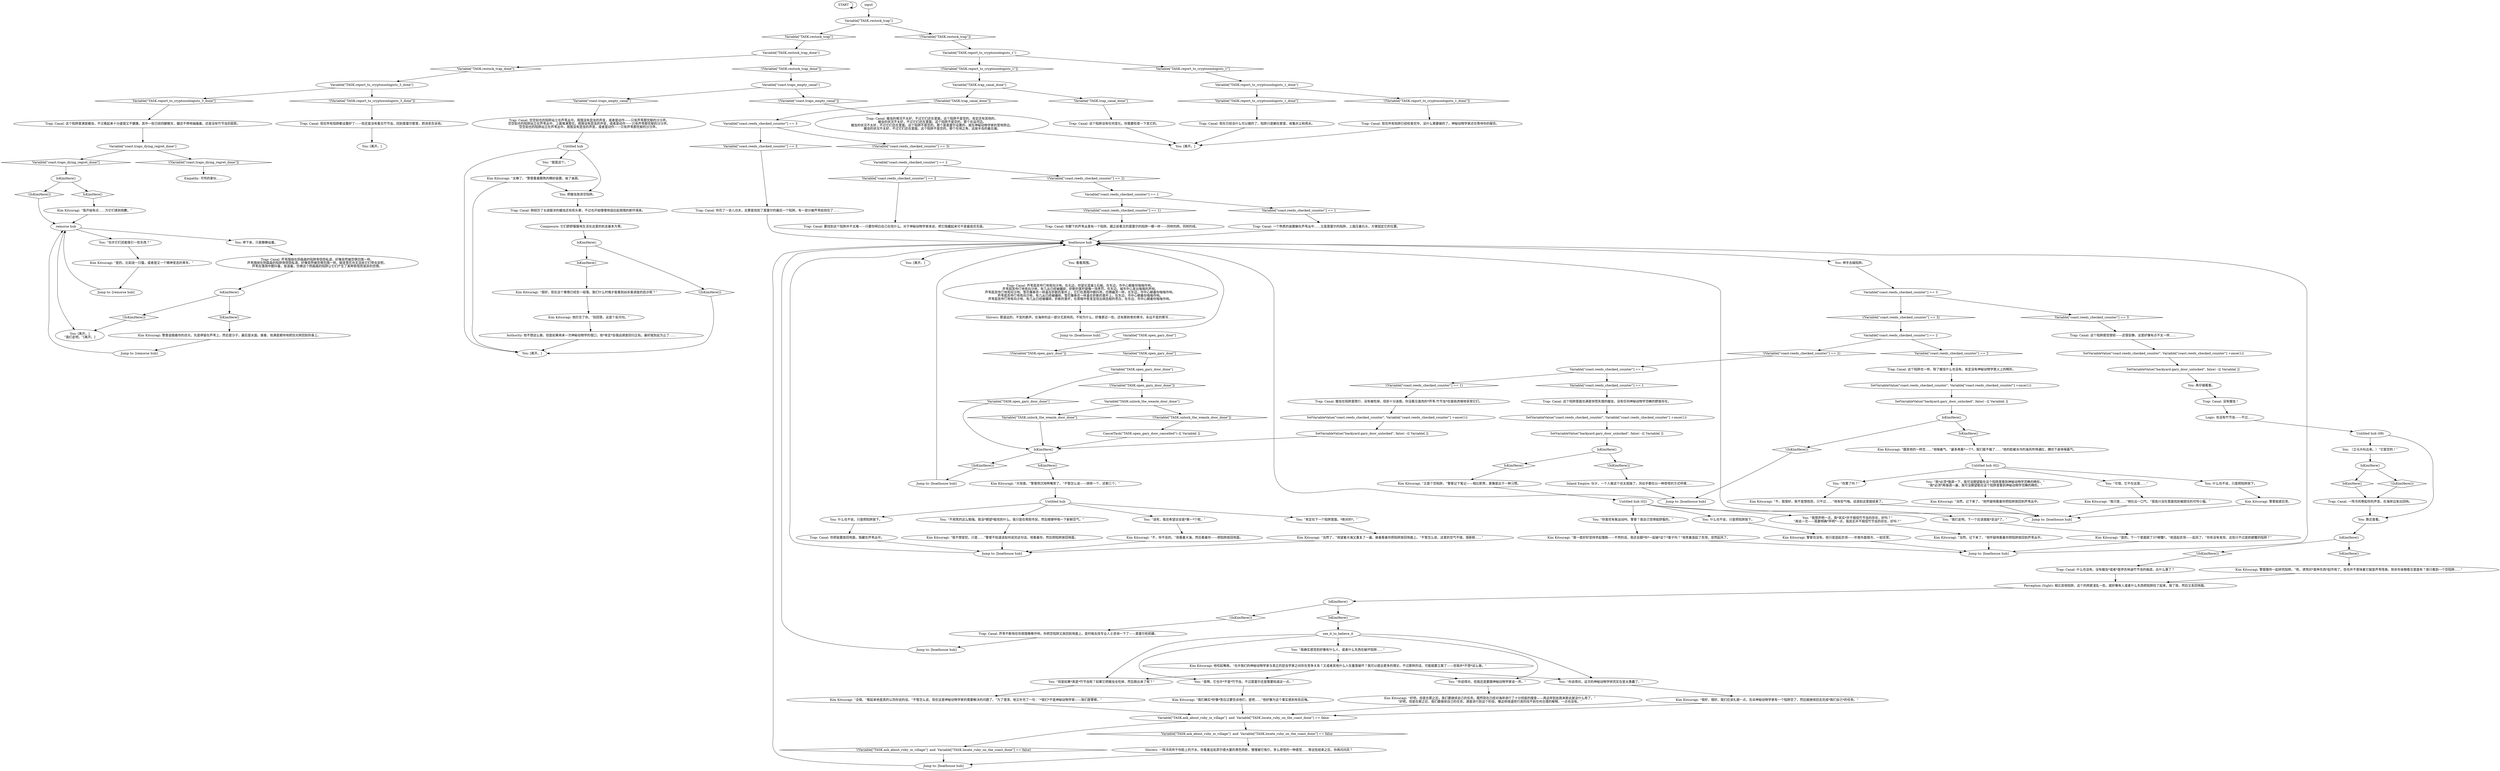 # COAST ORB / reeds near sunken car
# These reeds are near your sunken car. The interactable reeds you can search when Morell tells you to check the phasmid traps. There are traps in these reeds.
# ==================================================
digraph G {
	  0 [label="START"];
	  1 [label="input"];
	  2 [label="Kim Kitsuragi: 警督追随着你的目光，先是停留在芦苇上，然后是沙子，最后是水面。接着，他满是期待地把目光转回到你身上。"];
	  3 [label="Jump to: [remorse hub]"];
	  4 [label="You: “也许它们还能吸引一些东西？”"];
	  5 [label="You: 把蝗虫放进空陷阱。"];
	  6 [label="You: “就是这个。”"];
	  7 [label="Jump to: [boathouse hub]"];
	  8 [label="Kim Kitsuragi: 警督跟你一起研究陷阱。“呃，诱饵对*某种东西*起作用了。但也并不意味着它就是芦苇怪兽。除非你亲眼看见里面有？我只看到一个空陷阱……”"];
	  9 [label="You: 靠近查看。"];
	  10 [label="You: “肯定在下一个陷阱里面。*绝对的*。”"];
	  11 [label="You: “你说得对。这次的神秘动物学研究实在是太愚蠢了。”"];
	  12 [label="Kim Kitsuragi: “是的。下一个里面困了只*螃蟹*。”他竖起衣领——起风了。“你有没有发现，这些只不过是抓螃蟹的陷阱？”"];
	  13 [label="You: 停下来，只是静静站着。"];
	  14 [label="Trap: Canal: 这个陷阱也一样，除了蝗虫什么也没有。肯定没有神秘动物学意义上的畸形。"];
	  15 [label="Kim Kitsuragi: 他拦住了你。“别回答。这是个反问句。”"];
	  16 [label="Trap: Canal: 要找到这个陷阱并不太难——只要你明白自己在找什么。对于神秘动物学家来说，把它隐藏起来可不是最高优先级。"];
	  17 [label="Trap: Canal: 你脚下的芦苇丛里有一个陷阱。跟之前看见的莫雷尔的陷阱一模一样——同样的网，同样的线。"];
	  18 [label="Kim Kitsuragi: “我只是……”他吐出一口气。“很高兴没在里面找到被困住的可怜小猫。”"];
	  19 [label="Trap: Canal: 这个陷阱没有任何变化。你需要检查一下其它的。"];
	  20 [label="You: 再仔细看看。"];
	  21 [label="Untitled hub (08)"];
	  22 [label="Perception (Sight): 相比其他陷阱，这个的网更凌乱一些。就好像有人或者什么东西把陷阱捡了起来，摇了摇，然后又丢回地面。"];
	  23 [label="You: “但是如果*真是*竹节虫呢？如果它把蝗虫全吃掉，然后跑出来了呢？”"];
	  24 [label="Kim Kitsuragi: “当然。记下来了。”他怀疑地看着你把陷阱放回到芦苇丛中。"];
	  25 [label="You: “你喜欢有氧运动吗，警督？我自己觉得挺舒服的。”"];
	  26 [label="Jump to: [boathouse hub]"];
	  27 [label="IsKimHere()"];
	  28 [label="IsKimHere()", shape=diamond];
	  29 [label="!(IsKimHere())", shape=diamond];
	  30 [label="Trap: Canal: 芦苇围绕在阴森森的陷阱旁窃窃私语，好像突然被恐惧包围一样。\n芦苇围绕在阴森森的陷阱旁窃窃私语，好像突然被恐惧包围一样。就连雪花也无法给它们带去安慰。\n芦苇在落雨中颤抖着，低语着。仿佛这个阴森森的陷阱让它们产生了某种奇怪而诡异的恐惧。"];
	  31 [label="Kim Kitsuragi: 警督挺直后背。"];
	  32 [label="Kim Kitsuragi: “不，你不会的。”他看着大海，然后看着你——把陷阱放回地面。"];
	  33 [label="Trap: Canal: 蝗虫的情况不太好，不过它们还在里面。这个陷阱不是空的。肯定还有其他的。\n蝗虫的状况不太好，不过它们还在里面。这个陷阱不是空的。那个在运河边。\n蝗虫的状况不太好，不过它们还在里面。这个陷阱不是空的。那个是莫雷尔设置的，就在神秘动物学家的营地旁边。\n蝗虫的状况不太好，不过它们还在里面。这个陷阱不是空的。那个在地之角，这座半岛的最北端。"];
	  34 [label="Trap: Canal: 刚经历了长途跋涉的蝗虫还有些头晕，不过也开始慢慢地适应起周围的新环境来。"];
	  35 [label="Trap: Canal: 现在所有陷阱都设置好了——但还是没有看见竹节虫。回到莫雷尔那里，把消息告诉他。"];
	  36 [label="Kim Kitsuragi: “不。我很好。我不是想抱怨，只不过……”他有些气喘。话语到这里就结束了。"];
	  37 [label="Shivers: 一阵冷风吹干你脸上的汗水，你看着远处菲尔德大厦的黑色阴影，慢慢被它吸引。多么奇怪的一种感觉……等这些结束之后，你再问问风？"];
	  38 [label="You: [离开。]"];
	  39 [label="You: “可惜，它不在这里……”"];
	  40 [label="Trap: Canal: 一阵冷风卷起你的声音，在海岸边发出回响。"];
	  41 [label="You: “不用笑的这么勉强。我没*期望*能找到什么。我只是在帮助市民，然后顺便呼吸一下新鲜空气。”"];
	  42 [label="SetVariableValue(\"coast.reeds_checked_counter\", Variable[\"coast.reeds_checked_counter\"] +once(1)) "];
	  43 [label="Logic: 也没有竹节虫——不过……"];
	  44 [label="You: “我确实感觉到好像有什么人，或者什么东西在破坏陷阱……”"];
	  45 [label="Kim Kitsuragi: “大惊喜。”警督阴沉地咧嘴笑了。“不管怎么说——排除一个，还剩三个。”"];
	  46 [label="Variable[\"TASK.report_to_cryptozoologists_1_done\"]"];
	  47 [label="Variable[\"TASK.report_to_cryptozoologists_1_done\"]", shape=diamond];
	  48 [label="!(Variable[\"TASK.report_to_cryptozoologists_1_done\"])", shape=diamond];
	  49 [label="Trap: Canal: 现在已经没什么可以做的了。陷阱只是躺在那里，收集灰尘和雨水。"];
	  50 [label="Variable[\"coast.reeds_checked_counter\"] == 3"];
	  51 [label="Variable[\"coast.reeds_checked_counter\"] == 3", shape=diamond];
	  52 [label="!(Variable[\"coast.reeds_checked_counter\"] == 3)", shape=diamond];
	  53 [label="You: “我想声明一点，我*其实*并不相信竹节虫的存在，好吗？”\n“再说一次——我要明确*声明*一点，我其实并不相信竹节虫的存在，好吗？”"];
	  54 [label="SetVariableValue(\"backyard.gary_door_unlocked\", false) --[[ Variable[ ]]"];
	  55 [label="IsKimHere()"];
	  56 [label="IsKimHere()", shape=diamond];
	  57 [label="!(IsKimHere())", shape=diamond];
	  58 [label="remorse hub"];
	  59 [label="You: [离开。]"];
	  60 [label="IsKimHere()"];
	  61 [label="IsKimHere()", shape=diamond];
	  62 [label="!(IsKimHere())", shape=diamond];
	  63 [label="You: 看看周围。"];
	  64 [label="SetVariableValue(\"coast.reeds_checked_counter\", Variable[\"coast.reeds_checked_counter\"] +once(1)) "];
	  65 [label="Variable[\"coast.reeds_checked_counter\"] == 3"];
	  66 [label="Variable[\"coast.reeds_checked_counter\"] == 3", shape=diamond];
	  67 [label="!(Variable[\"coast.reeds_checked_counter\"] == 3)", shape=diamond];
	  68 [label="Trap: Canal: 你花了一会儿功夫，总算是找到了莫雷尔的最后一个陷阱。有一部分被芦苇给挡住了……"];
	  69 [label="Trap: Canal: 没有蝗虫！"];
	  70 [label="IsKimHere()"];
	  71 [label="IsKimHere()", shape=diamond];
	  72 [label="!(IsKimHere())", shape=diamond];
	  73 [label="Kim Kitsuragi: “很好，很好。我们应该礼貌一点，告诉神秘动物学家有一个陷阱空了，然后就继续回去完成*我们自己*的任务。”"];
	  74 [label="Jump to: [boathouse hub]"];
	  75 [label="Kim Kitsuragi: “当然。记下来了。”他怀疑地看着你把陷阱放回到芦苇丛中。"];
	  76 [label="Variable[\"TASK.open_gary_door_done\"]"];
	  77 [label="Variable[\"TASK.open_gary_door_done\"]", shape=diamond];
	  78 [label="!(Variable[\"TASK.open_gary_door_done\"])", shape=diamond];
	  79 [label="SetVariableValue(\"coast.reeds_checked_counter\", Variable[\"coast.reeds_checked_counter\"] +once(1)) "];
	  80 [label="SetVariableValue(\"backyard.gary_door_unlocked\", false) --[[ Variable[ ]]"];
	  81 [label="Variable[\"coast.reeds_checked_counter\"] == 1"];
	  82 [label="Variable[\"coast.reeds_checked_counter\"] == 1", shape=diamond];
	  83 [label="!(Variable[\"coast.reeds_checked_counter\"] == 1)", shape=diamond];
	  84 [label="Kim Kitsuragi: “当然了，”他望着大海又重复了一遍，接着看着你把陷阱放回地面上。“不管怎么说，这里的空气不错，很新鲜……”"];
	  85 [label="Kim Kitsuragi: “我开始有点……为它们感到抱歉。”"];
	  86 [label="Variable[\"coast.reeds_checked_counter\"] == 2"];
	  87 [label="Variable[\"coast.reeds_checked_counter\"] == 2", shape=diamond];
	  88 [label="!(Variable[\"coast.reeds_checked_counter\"] == 2)", shape=diamond];
	  89 [label="You: 伸手去碰陷阱。"];
	  90 [label="Trap: Canal: 你把装置放回地面，隐藏在芦苇丛中。"];
	  91 [label="Variable[\"TASK.restock_trap\"]"];
	  92 [label="Variable[\"TASK.restock_trap\"]", shape=diamond];
	  93 [label="!(Variable[\"TASK.restock_trap\"])", shape=diamond];
	  94 [label="IsKimHere()"];
	  95 [label="IsKimHere()", shape=diamond];
	  96 [label="!(IsKimHere())", shape=diamond];
	  97 [label="Kim Kitsuragi: “是的。比如说一只猫，或者是又一个精神变态的青年。”"];
	  98 [label="Kim Kitsuragi: “又是个空陷阱，”警督记下笔记——相比职责，更像是出于一种习惯。"];
	  99 [label="Trap: Canal: 什么也没有。没有蝗虫*或者*是伊苏林迪竹节虫的痕迹。出什么事了？"];
	  100 [label="Variable[\"coast.reeds_checked_counter\"] == 2"];
	  101 [label="Variable[\"coast.reeds_checked_counter\"] == 2", shape=diamond];
	  102 [label="!(Variable[\"coast.reeds_checked_counter\"] == 2)", shape=diamond];
	  103 [label="Jump to: [boathouse hub]"];
	  104 [label="Trap: Canal: 空空如也的陷阱站立在芦苇丛中。周围没有昆虫的声音，或者是动作——只有芦苇那忧郁的沙沙声。\n空空如也的陷阱站立在芦苇丛中，上面堆满雪花。周围没有昆虫的声音，或者是动作——只有芦苇那忧郁的沙沙声。\n空空如也的陷阱站立在芦苇丛中。周围没有昆虫的声音，或者是动作——只有芦苇那忧郁的沙沙声。"];
	  105 [label="SetVariableValue(\"backyard.gary_door_unlocked\", false) --[[ Variable[ ]]"];
	  106 [label="Trap: Canal: 一个熟悉的装置躺在芦苇丛中……又是莫雷尔的陷阱，上面压着石头，方便固定它的位置。"];
	  107 [label="Variable[\"TASK.trap_canal_done\"]"];
	  108 [label="Variable[\"TASK.trap_canal_done\"]", shape=diamond];
	  109 [label="!(Variable[\"TASK.trap_canal_done\"])", shape=diamond];
	  110 [label="Variable[\"coast.reeds_checked_counter\"] == 1"];
	  111 [label="Variable[\"coast.reeds_checked_counter\"] == 1", shape=diamond];
	  112 [label="!(Variable[\"coast.reeds_checked_counter\"] == 1)", shape=diamond];
	  113 [label="You: “我*必须*强调一下，我可没期望能在这个陷阱里看到神秘动物学范畴的畸形。”\n“我*必须*再强调一遍，我可没期望能在这个陷阱里看到神秘动物学范畴的畸形。”"];
	  114 [label="Variable[\"TASK.report_to_cryptozoologists_1\"]"];
	  115 [label="Variable[\"TASK.report_to_cryptozoologists_1\"]", shape=diamond];
	  116 [label="!(Variable[\"TASK.report_to_cryptozoologists_1\"])", shape=diamond];
	  117 [label="Trap: Canal: 芦苇孤苦伶仃地弯向沙地。在北边，你望见混凝土石板。在东边，市中心朝着你嗡嗡作响。\n芦苇孤苦伶仃地弯向沙地，有几丛已经被碾碎，折断的茎杆就像一场责罚。在东边，城市中心发出嗡嗡的声响。\n芦苇孤苦伶仃地弯向沙地。雪花像寿衣一样盖在折断的茎杆上，它们在黑暗中颤抖地，仿佛幽灵一样。在东边，市中心朝着你嗡嗡作响。\n芦苇孤苦伶仃地弯向沙地，有几丛已经被碾碎。雪花像寿衣一样盖在折断的茎杆上。在东边，市中心朝着你嗡嗡作响。\n芦苇孤苦伶仃地弯向沙地，有几丛已经被碾碎。折断的茎杆，在黑暗中愈发显现出病态般的苍白。在东边，市中心朝着你嗡嗡作响。"];
	  118 [label="You: 什么也不说，只是把陷阱放下。"];
	  119 [label="You: 什么也不说，只是把陷阱放下。"];
	  120 [label="Trap: Canal: 芦苇不断地在你周围嘶嘶作响，你把空陷阱又放回到地面上。是时候去找专业人士咨询一下了——莫雷尔和莉娜。"];
	  121 [label="You: “你说得对。但我还是要跟神秘动物学家说一声。”"];
	  122 [label="You: （立马大叫出来。）“它是空的！”"];
	  123 [label="Empathy: 可怜的家伙……"];
	  124 [label="You: [离开。]\n“我们走吧。”[离开。]"];
	  125 [label="IsKimHere()"];
	  126 [label="IsKimHere()", shape=diamond];
	  127 [label="!(IsKimHere())", shape=diamond];
	  128 [label="Jump to: [boathouse hub]"];
	  129 [label="Variable[\"TASK.unlock_the_weasle_door_done\"]"];
	  130 [label="Variable[\"TASK.unlock_the_weasle_door_done\"]", shape=diamond];
	  131 [label="!(Variable[\"TASK.unlock_the_weasle_door_done\"])", shape=diamond];
	  132 [label="You: 什么也不说，只是把陷阱放下。"];
	  133 [label="Kim Kitsuragi: “没错。”看起来他是真的认同你说的话。“不管怎么说，现在这是神秘动物学家的需要解决的问题了。”为了澄清，他又补充了一句：“*我们*不是神秘动物学家——我们是警察。”"];
	  134 [label="Authority: 他不想这么做，但是如果再来一次神秘动物学的借口，他*肯定*会强迫调查回归正轨。最好就到此为止了……"];
	  135 [label="Jump to: [boathouse hub]"];
	  136 [label="Kim Kitsuragi: “跟其他的一样空……”他喘着气。“最多再看*一个*，我们就不做了……”他的脸被冰冷的海风吹得通红，蹲伏下身体喘着气。"];
	  137 [label="You: “我们走吧。下一个应该就能*走运*了。”"];
	  138 [label="Variable[\"TASK.restock_trap_done\"]"];
	  139 [label="Variable[\"TASK.restock_trap_done\"]", shape=diamond];
	  140 [label="!(Variable[\"TASK.restock_trap_done\"])", shape=diamond];
	  141 [label="IsKimHere()"];
	  142 [label="IsKimHere()", shape=diamond];
	  143 [label="!(IsKimHere())", shape=diamond];
	  144 [label="Kim Kitsuragi: “我们确实*好像*答应过要告诉他们，是吧……”他好像为这个事实感到有些后悔。"];
	  145 [label="Inland Empire: 伙计，一个人做这个也太孤独了。风似乎都在以一种奇怪的方式呼啸……"];
	  146 [label="Trap: Canal: 现在所有陷阱已经检查完毕。没什么需要做的了。神秘动物学家还在等待你的报告。"];
	  147 [label="Kim Kitsuragi: “我一直好好坚持早起慢跑——不然的话，我还会跟*你*一起破*这个*案子吗？”他笑着竖起了衣领，突然起风了。"];
	  148 [label="boathouse hub"];
	  149 [label="Shivers: 那遥远的，不变的歌声。在海岸的这一部分尤其响亮。不知为什么，好像更近一些。还有那刺骨的寒冷，永远不变的寒冷……"];
	  150 [label="Untitled hub"];
	  151 [label="Variable[\"TASK.report_to_cryptozoologists_3_done\"]"];
	  152 [label="Variable[\"TASK.report_to_cryptozoologists_3_done\"]", shape=diamond];
	  153 [label="!(Variable[\"TASK.report_to_cryptozoologists_3_done\"])", shape=diamond];
	  154 [label="Trap: Canal: 这个陷阱里满是蝗虫，不过看起来十分虚弱又不健康。其中一些已经四脚朝天，腿还不停地抽搐着。还是没有竹节虫的踪影。"];
	  155 [label="Composure: 它们舒舒服服地生活在这里的机会基本为零。"];
	  156 [label="Jump to: [boathouse hub]"];
	  157 [label="CancelTask(\"TASK.open_gary_door_cancelled\")--[[ Variable[ ]]"];
	  158 [label="SetVariableValue(\"coast.reeds_checked_counter\", Variable[\"coast.reeds_checked_counter\"] +once(1)) "];
	  159 [label="Kim Kitsuragi: “好吧。但是在那之后，我们要继续自己的任务。既然现在已经对海岸进行了十分彻底的搜查——再这样到处跑来跑去就没什么用了。”\n“好吧。但是在那之后，我们要继续自己的任务。调查进行到这个阶段，像这样绕道而行真的找不到任何合理的解释。一点也没有。”"];
	  160 [label="You: “该死，我还希望这会是*第一*个呢。”"];
	  161 [label="Kim Kitsuragi: 警督也没有。他只是竖起衣领——毕竟外面很冷，一如往常。"];
	  162 [label="You: “你累了吗？”"];
	  163 [label="IsKimHere()"];
	  164 [label="IsKimHere()", shape=diamond];
	  165 [label="!(IsKimHere())", shape=diamond];
	  166 [label="IsKimHere()"];
	  167 [label="IsKimHere()", shape=diamond];
	  168 [label="!(IsKimHere())", shape=diamond];
	  169 [label="You: “是啊，它也许*不是*竹节虫，不过莫雷尔还是需要知道这一点。”"];
	  170 [label="Kim Kitsuragi: “我不想冒犯，只是……”警督不知道该如何说完这句话。他看着你，然后把陷阱放回地面。"];
	  171 [label="see_it_to_believe_it"];
	  172 [label="Variable[\"coast.traps_dying_regret_done\"]"];
	  173 [label="Variable[\"coast.traps_dying_regret_done\"]", shape=diamond];
	  174 [label="!(Variable[\"coast.traps_dying_regret_done\"])", shape=diamond];
	  175 [label="Jump to: [remorse hub]"];
	  176 [label="Variable[\"TASK.ask_about_ruby_in_village\"]  and  Variable[\"TASK.locate_ruby_on_the_coast_done\"] == false"];
	  177 [label="Variable[\"TASK.ask_about_ruby_in_village\"]  and  Variable[\"TASK.locate_ruby_on_the_coast_done\"] == false", shape=diamond];
	  178 [label="!(Variable[\"TASK.ask_about_ruby_in_village\"]  and  Variable[\"TASK.locate_ruby_on_the_coast_done\"] == false)", shape=diamond];
	  179 [label="Kim Kitsuragi: “太棒了。”警督看着眼熟的精妙装置，耸了耸肩。"];
	  180 [label="SetVariableValue(\"backyard.gary_door_unlocked\", false) --[[ Variable[ ]]"];
	  181 [label="Trap: Canal: 这个陷阱感觉很轻——还很安静。这里好像有点不太一样……"];
	  182 [label="Untitled hub"];
	  183 [label="Kim Kitsuragi: 他咬起嘴唇。“也许我们的神秘动物学家与真正的昆虫学家之间存在竞争关系？又或者其他什么人在蓄意破坏？我可以提出更多的理论，不过那样的话，可能就要立案了——但我并*不想*这么做。”"];
	  184 [label="Kim Kitsuragi: “很好。现在这个事情已经告一段落。我们什么时候才能看到凶杀案调查的启示呢？”"];
	  185 [label="Untitled hub (02)"];
	  186 [label="You: [离开。]"];
	  187 [label="Untitled hub (02)"];
	  188 [label="Trap: Canal: 这个陷阱里面也满是惊慌失措的蝗虫，没有任何神秘动物学范畴的野兽存在。"];
	  189 [label="Trap: Canal: 蝗虫在陷阱里爬行，没有被吃掉，但却十分迷惑。你没看见食肉的*芦苇-竹节虫*在狼吞虎咽地享用它们。"];
	  190 [label="Jump to: [boathouse hub]"];
	  191 [label="Variable[\"coast.traps_empty_canal\"]"];
	  192 [label="Variable[\"coast.traps_empty_canal\"]", shape=diamond];
	  193 [label="!(Variable[\"coast.traps_empty_canal\"])", shape=diamond];
	  194 [label="You: [离开。]"];
	  195 [label="Variable[\"TASK.open_gary_door\"]"];
	  196 [label="Variable[\"TASK.open_gary_door\"]", shape=diamond];
	  197 [label="!(Variable[\"TASK.open_gary_door\"])", shape=diamond];
	  0 -> 0
	  1 -> 91
	  2 -> 3
	  3 -> 58
	  4 -> 97
	  5 -> 34
	  6 -> 179
	  7 -> 148
	  8 -> 22
	  9 -> 27
	  10 -> 84
	  11 -> 73
	  12 -> 135
	  13 -> 30
	  14 -> 64
	  15 -> 134
	  16 -> 148
	  17 -> 148
	  18 -> 156
	  19 -> 194
	  20 -> 69
	  21 -> 9
	  21 -> 122
	  22 -> 163
	  23 -> 133
	  24 -> 135
	  25 -> 147
	  26 -> 148
	  27 -> 28
	  27 -> 29
	  28 -> 8
	  29 -> 99
	  30 -> 125
	  31 -> 156
	  32 -> 190
	  33 -> 194
	  34 -> 155
	  35 -> 38
	  36 -> 156
	  37 -> 74
	  39 -> 18
	  40 -> 9
	  41 -> 170
	  42 -> 180
	  43 -> 21
	  44 -> 183
	  45 -> 182
	  46 -> 48
	  46 -> 47
	  47 -> 49
	  48 -> 146
	  49 -> 194
	  50 -> 51
	  50 -> 52
	  51 -> 181
	  52 -> 86
	  53 -> 24
	  54 -> 94
	  55 -> 56
	  55 -> 57
	  56 -> 85
	  57 -> 58
	  58 -> 124
	  58 -> 4
	  58 -> 13
	  60 -> 61
	  60 -> 62
	  61 -> 136
	  62 -> 128
	  63 -> 117
	  64 -> 105
	  65 -> 66
	  65 -> 67
	  66 -> 68
	  67 -> 100
	  68 -> 148
	  69 -> 43
	  70 -> 72
	  70 -> 71
	  71 -> 40
	  72 -> 40
	  73 -> 176
	  74 -> 148
	  75 -> 156
	  76 -> 77
	  76 -> 78
	  77 -> 94
	  78 -> 129
	  79 -> 80
	  80 -> 166
	  81 -> 82
	  81 -> 83
	  82 -> 188
	  83 -> 189
	  84 -> 190
	  85 -> 58
	  86 -> 88
	  86 -> 87
	  87 -> 14
	  88 -> 81
	  89 -> 50
	  90 -> 190
	  91 -> 92
	  91 -> 93
	  92 -> 138
	  93 -> 114
	  94 -> 96
	  94 -> 95
	  95 -> 45
	  96 -> 26
	  97 -> 175
	  98 -> 187
	  99 -> 22
	  100 -> 101
	  100 -> 102
	  101 -> 16
	  102 -> 110
	  103 -> 148
	  104 -> 150
	  105 -> 60
	  106 -> 148
	  107 -> 108
	  107 -> 109
	  108 -> 19
	  109 -> 65
	  110 -> 112
	  110 -> 111
	  111 -> 106
	  112 -> 17
	  113 -> 75
	  114 -> 115
	  114 -> 116
	  115 -> 46
	  116 -> 107
	  117 -> 149
	  118 -> 161
	  119 -> 90
	  120 -> 103
	  121 -> 159
	  122 -> 70
	  125 -> 126
	  125 -> 127
	  126 -> 2
	  127 -> 124
	  128 -> 148
	  129 -> 130
	  129 -> 131
	  130 -> 94
	  131 -> 157
	  132 -> 31
	  133 -> 176
	  134 -> 59
	  135 -> 148
	  136 -> 185
	  137 -> 12
	  138 -> 139
	  138 -> 140
	  139 -> 151
	  140 -> 191
	  141 -> 142
	  141 -> 143
	  142 -> 184
	  143 -> 59
	  144 -> 176
	  145 -> 128
	  146 -> 194
	  147 -> 135
	  148 -> 89
	  148 -> 186
	  148 -> 63
	  149 -> 7
	  150 -> 59
	  150 -> 5
	  150 -> 6
	  151 -> 152
	  151 -> 153
	  152 -> 154
	  153 -> 35
	  154 -> 172
	  155 -> 141
	  156 -> 148
	  157 -> 94
	  158 -> 54
	  159 -> 176
	  160 -> 32
	  161 -> 135
	  162 -> 36
	  163 -> 164
	  163 -> 165
	  164 -> 171
	  165 -> 120
	  166 -> 168
	  166 -> 167
	  167 -> 98
	  168 -> 145
	  169 -> 144
	  170 -> 190
	  171 -> 169
	  171 -> 11
	  171 -> 44
	  171 -> 23
	  171 -> 121
	  172 -> 173
	  172 -> 174
	  173 -> 55
	  174 -> 123
	  175 -> 58
	  176 -> 177
	  176 -> 178
	  177 -> 37
	  178 -> 74
	  179 -> 59
	  179 -> 5
	  180 -> 20
	  181 -> 42
	  182 -> 160
	  182 -> 41
	  182 -> 10
	  182 -> 119
	  183 -> 169
	  183 -> 11
	  183 -> 121
	  183 -> 23
	  184 -> 15
	  185 -> 113
	  185 -> 162
	  185 -> 132
	  185 -> 39
	  187 -> 137
	  187 -> 118
	  187 -> 53
	  187 -> 25
	  188 -> 79
	  189 -> 158
	  190 -> 148
	  191 -> 192
	  191 -> 193
	  192 -> 104
	  193 -> 33
	  195 -> 196
	  195 -> 197
	  196 -> 76
}

